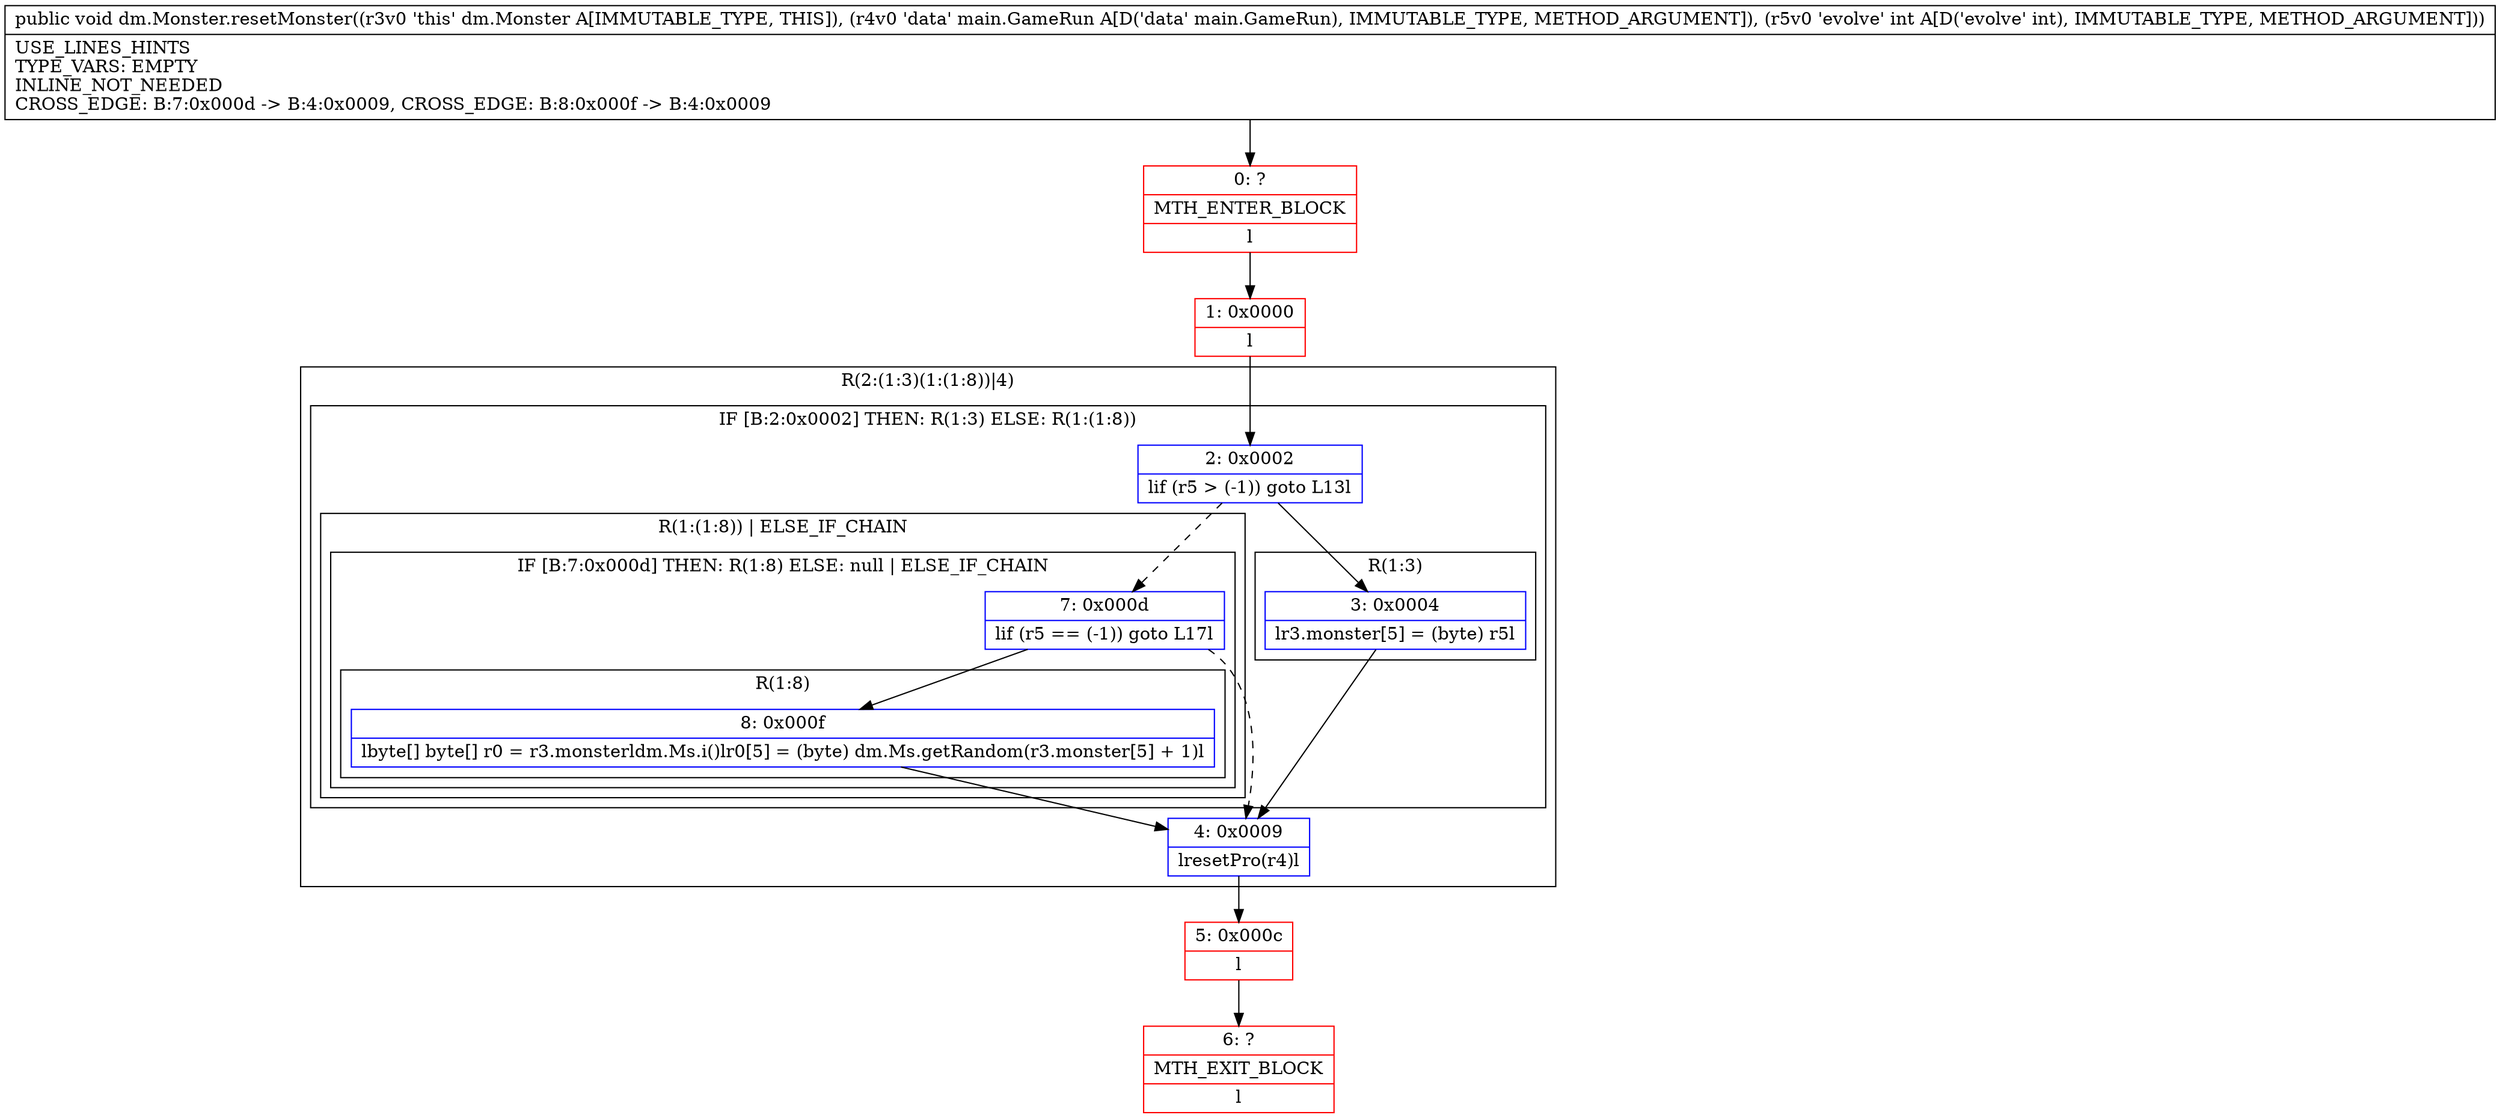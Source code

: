 digraph "CFG fordm.Monster.resetMonster(Lmain\/GameRun;I)V" {
subgraph cluster_Region_1715797921 {
label = "R(2:(1:3)(1:(1:8))|4)";
node [shape=record,color=blue];
subgraph cluster_IfRegion_1242018769 {
label = "IF [B:2:0x0002] THEN: R(1:3) ELSE: R(1:(1:8))";
node [shape=record,color=blue];
Node_2 [shape=record,label="{2\:\ 0x0002|lif (r5 \> (\-1)) goto L13l}"];
subgraph cluster_Region_1114917068 {
label = "R(1:3)";
node [shape=record,color=blue];
Node_3 [shape=record,label="{3\:\ 0x0004|lr3.monster[5] = (byte) r5l}"];
}
subgraph cluster_Region_1986936172 {
label = "R(1:(1:8)) | ELSE_IF_CHAIN\l";
node [shape=record,color=blue];
subgraph cluster_IfRegion_932609527 {
label = "IF [B:7:0x000d] THEN: R(1:8) ELSE: null | ELSE_IF_CHAIN\l";
node [shape=record,color=blue];
Node_7 [shape=record,label="{7\:\ 0x000d|lif (r5 == (\-1)) goto L17l}"];
subgraph cluster_Region_28047769 {
label = "R(1:8)";
node [shape=record,color=blue];
Node_8 [shape=record,label="{8\:\ 0x000f|lbyte[] byte[] r0 = r3.monsterldm.Ms.i()lr0[5] = (byte) dm.Ms.getRandom(r3.monster[5] + 1)l}"];
}
}
}
}
Node_4 [shape=record,label="{4\:\ 0x0009|lresetPro(r4)l}"];
}
Node_0 [shape=record,color=red,label="{0\:\ ?|MTH_ENTER_BLOCK\l|l}"];
Node_1 [shape=record,color=red,label="{1\:\ 0x0000|l}"];
Node_5 [shape=record,color=red,label="{5\:\ 0x000c|l}"];
Node_6 [shape=record,color=red,label="{6\:\ ?|MTH_EXIT_BLOCK\l|l}"];
MethodNode[shape=record,label="{public void dm.Monster.resetMonster((r3v0 'this' dm.Monster A[IMMUTABLE_TYPE, THIS]), (r4v0 'data' main.GameRun A[D('data' main.GameRun), IMMUTABLE_TYPE, METHOD_ARGUMENT]), (r5v0 'evolve' int A[D('evolve' int), IMMUTABLE_TYPE, METHOD_ARGUMENT]))  | USE_LINES_HINTS\lTYPE_VARS: EMPTY\lINLINE_NOT_NEEDED\lCROSS_EDGE: B:7:0x000d \-\> B:4:0x0009, CROSS_EDGE: B:8:0x000f \-\> B:4:0x0009\l}"];
MethodNode -> Node_0;
Node_2 -> Node_3;
Node_2 -> Node_7[style=dashed];
Node_3 -> Node_4;
Node_7 -> Node_4[style=dashed];
Node_7 -> Node_8;
Node_8 -> Node_4;
Node_4 -> Node_5;
Node_0 -> Node_1;
Node_1 -> Node_2;
Node_5 -> Node_6;
}

